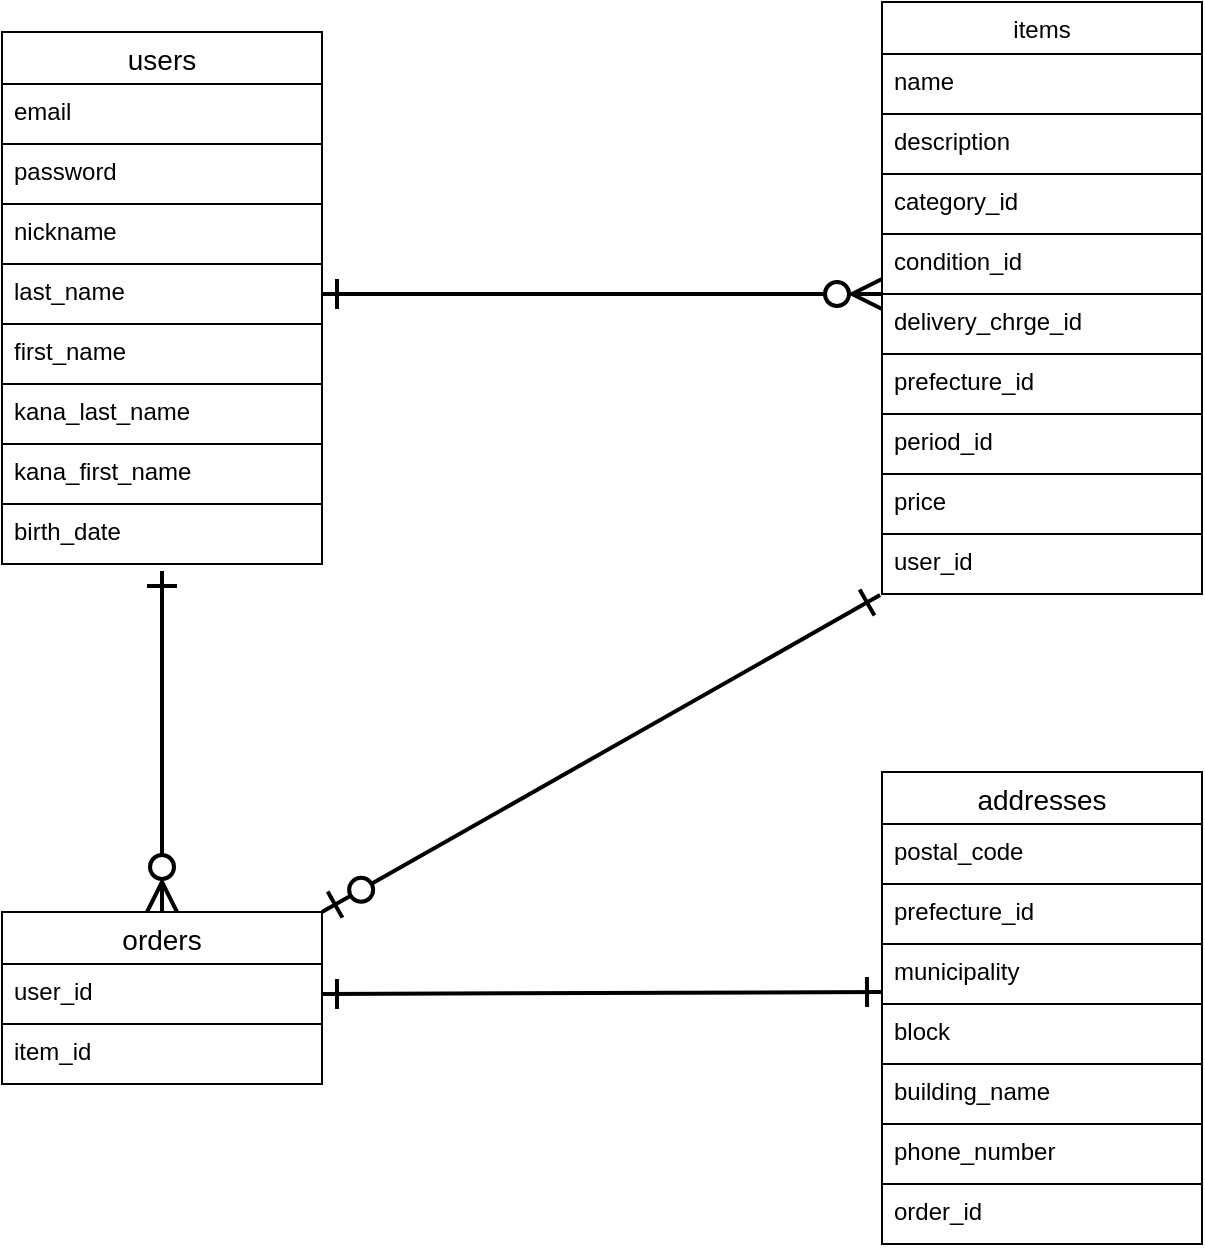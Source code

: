 <mxfile>
    <diagram id="D_dQbmhNEnSy1eJlCFBR" name="Page-1">
        <mxGraphModel dx="936" dy="753" grid="1" gridSize="10" guides="1" tooltips="1" connect="1" arrows="1" fold="1" page="1" pageScale="1" pageWidth="850" pageHeight="1100" math="0" shadow="0">
            <root>
                <mxCell id="0"/>
                <mxCell id="1" parent="0"/>
                <mxCell id="hDE80t9rTV_5z1Jdy6Jo-56" value="users" style="swimlane;fontStyle=0;childLayout=stackLayout;horizontal=1;startSize=26;horizontalStack=0;resizeParent=1;resizeParentMax=0;resizeLast=0;collapsible=1;marginBottom=0;align=center;fontSize=14;" vertex="1" parent="1">
                    <mxGeometry x="80" y="240" width="160" height="266" as="geometry"/>
                </mxCell>
                <mxCell id="hDE80t9rTV_5z1Jdy6Jo-58" value="email" style="text;strokeColor=default;fillColor=none;spacingLeft=4;spacingRight=4;overflow=hidden;rotatable=0;points=[[0,0.5],[1,0.5]];portConstraint=eastwest;fontSize=12;" vertex="1" parent="hDE80t9rTV_5z1Jdy6Jo-56">
                    <mxGeometry y="26" width="160" height="30" as="geometry"/>
                </mxCell>
                <mxCell id="hDE80t9rTV_5z1Jdy6Jo-59" value="password" style="text;strokeColor=default;fillColor=none;spacingLeft=4;spacingRight=4;overflow=hidden;rotatable=0;points=[[0,0.5],[1,0.5]];portConstraint=eastwest;fontSize=12;" vertex="1" parent="hDE80t9rTV_5z1Jdy6Jo-56">
                    <mxGeometry y="56" width="160" height="30" as="geometry"/>
                </mxCell>
                <mxCell id="hDE80t9rTV_5z1Jdy6Jo-57" value="nickname" style="text;strokeColor=default;fillColor=none;spacingLeft=4;spacingRight=4;overflow=hidden;rotatable=0;points=[[0,0.5],[1,0.5]];portConstraint=eastwest;fontSize=12;" vertex="1" parent="hDE80t9rTV_5z1Jdy6Jo-56">
                    <mxGeometry y="86" width="160" height="30" as="geometry"/>
                </mxCell>
                <mxCell id="hDE80t9rTV_5z1Jdy6Jo-67" value="last_name" style="text;strokeColor=default;fillColor=none;spacingLeft=4;spacingRight=4;overflow=hidden;rotatable=0;points=[[0,0.5],[1,0.5]];portConstraint=eastwest;fontSize=12;" vertex="1" parent="hDE80t9rTV_5z1Jdy6Jo-56">
                    <mxGeometry y="116" width="160" height="30" as="geometry"/>
                </mxCell>
                <mxCell id="hDE80t9rTV_5z1Jdy6Jo-68" value="first_name" style="text;strokeColor=default;fillColor=none;spacingLeft=4;spacingRight=4;overflow=hidden;rotatable=0;points=[[0,0.5],[1,0.5]];portConstraint=eastwest;fontSize=12;" vertex="1" parent="hDE80t9rTV_5z1Jdy6Jo-56">
                    <mxGeometry y="146" width="160" height="30" as="geometry"/>
                </mxCell>
                <mxCell id="hDE80t9rTV_5z1Jdy6Jo-69" value="kana_last_name" style="text;strokeColor=default;fillColor=none;spacingLeft=4;spacingRight=4;overflow=hidden;rotatable=0;points=[[0,0.5],[1,0.5]];portConstraint=eastwest;fontSize=12;" vertex="1" parent="hDE80t9rTV_5z1Jdy6Jo-56">
                    <mxGeometry y="176" width="160" height="30" as="geometry"/>
                </mxCell>
                <mxCell id="hDE80t9rTV_5z1Jdy6Jo-70" value="kana_first_name" style="text;strokeColor=default;fillColor=none;spacingLeft=4;spacingRight=4;overflow=hidden;rotatable=0;points=[[0,0.5],[1,0.5]];portConstraint=eastwest;fontSize=12;" vertex="1" parent="hDE80t9rTV_5z1Jdy6Jo-56">
                    <mxGeometry y="206" width="160" height="30" as="geometry"/>
                </mxCell>
                <mxCell id="hDE80t9rTV_5z1Jdy6Jo-71" value="birth_date" style="text;strokeColor=default;fillColor=none;spacingLeft=4;spacingRight=4;overflow=hidden;rotatable=0;points=[[0,0.5],[1,0.5]];portConstraint=eastwest;fontSize=12;" vertex="1" parent="hDE80t9rTV_5z1Jdy6Jo-56">
                    <mxGeometry y="236" width="160" height="30" as="geometry"/>
                </mxCell>
                <mxCell id="hDE80t9rTV_5z1Jdy6Jo-60" value="items" style="swimlane;fontStyle=0;childLayout=stackLayout;horizontal=1;startSize=26;horizontalStack=0;resizeParent=1;resizeParentMax=0;resizeLast=0;collapsible=1;marginBottom=0;align=center;fontSize=12;" vertex="1" parent="1">
                    <mxGeometry x="520" y="225" width="160" height="296" as="geometry"/>
                </mxCell>
                <mxCell id="hDE80t9rTV_5z1Jdy6Jo-62" value="name" style="text;strokeColor=default;fillColor=none;spacingLeft=4;spacingRight=4;overflow=hidden;rotatable=0;points=[[0,0.5],[1,0.5]];portConstraint=eastwest;fontSize=12;" vertex="1" parent="hDE80t9rTV_5z1Jdy6Jo-60">
                    <mxGeometry y="26" width="160" height="30" as="geometry"/>
                </mxCell>
                <mxCell id="hDE80t9rTV_5z1Jdy6Jo-63" value="description" style="text;strokeColor=default;fillColor=none;spacingLeft=4;spacingRight=4;overflow=hidden;rotatable=0;points=[[0,0.5],[1,0.5]];portConstraint=eastwest;fontSize=12;" vertex="1" parent="hDE80t9rTV_5z1Jdy6Jo-60">
                    <mxGeometry y="56" width="160" height="30" as="geometry"/>
                </mxCell>
                <mxCell id="hDE80t9rTV_5z1Jdy6Jo-72" value="category_id" style="text;strokeColor=default;fillColor=none;spacingLeft=4;spacingRight=4;overflow=hidden;rotatable=0;points=[[0,0.5],[1,0.5]];portConstraint=eastwest;fontSize=12;" vertex="1" parent="hDE80t9rTV_5z1Jdy6Jo-60">
                    <mxGeometry y="86" width="160" height="30" as="geometry"/>
                </mxCell>
                <mxCell id="hDE80t9rTV_5z1Jdy6Jo-73" value="condition_id" style="text;strokeColor=default;fillColor=none;spacingLeft=4;spacingRight=4;overflow=hidden;rotatable=0;points=[[0,0.5],[1,0.5]];portConstraint=eastwest;fontSize=12;" vertex="1" parent="hDE80t9rTV_5z1Jdy6Jo-60">
                    <mxGeometry y="116" width="160" height="30" as="geometry"/>
                </mxCell>
                <mxCell id="hDE80t9rTV_5z1Jdy6Jo-74" value="delivery_chrge_id" style="text;strokeColor=default;fillColor=none;spacingLeft=4;spacingRight=4;overflow=hidden;rotatable=0;points=[[0,0.5],[1,0.5]];portConstraint=eastwest;fontSize=12;" vertex="1" parent="hDE80t9rTV_5z1Jdy6Jo-60">
                    <mxGeometry y="146" width="160" height="30" as="geometry"/>
                </mxCell>
                <mxCell id="hDE80t9rTV_5z1Jdy6Jo-75" value="prefecture_id" style="text;strokeColor=default;fillColor=none;spacingLeft=4;spacingRight=4;overflow=hidden;rotatable=0;points=[[0,0.5],[1,0.5]];portConstraint=eastwest;fontSize=12;" vertex="1" parent="hDE80t9rTV_5z1Jdy6Jo-60">
                    <mxGeometry y="176" width="160" height="30" as="geometry"/>
                </mxCell>
                <mxCell id="hDE80t9rTV_5z1Jdy6Jo-76" value="period_id" style="text;strokeColor=default;fillColor=none;spacingLeft=4;spacingRight=4;overflow=hidden;rotatable=0;points=[[0,0.5],[1,0.5]];portConstraint=eastwest;fontSize=12;" vertex="1" parent="hDE80t9rTV_5z1Jdy6Jo-60">
                    <mxGeometry y="206" width="160" height="30" as="geometry"/>
                </mxCell>
                <mxCell id="hDE80t9rTV_5z1Jdy6Jo-77" value="price" style="text;strokeColor=default;fillColor=none;spacingLeft=4;spacingRight=4;overflow=hidden;rotatable=0;points=[[0,0.5],[1,0.5]];portConstraint=eastwest;fontSize=12;" vertex="1" parent="hDE80t9rTV_5z1Jdy6Jo-60">
                    <mxGeometry y="236" width="160" height="30" as="geometry"/>
                </mxCell>
                <mxCell id="hDE80t9rTV_5z1Jdy6Jo-78" value="user_id" style="text;strokeColor=default;fillColor=none;spacingLeft=4;spacingRight=4;overflow=hidden;rotatable=0;points=[[0,0.5],[1,0.5]];portConstraint=eastwest;fontSize=12;" vertex="1" parent="hDE80t9rTV_5z1Jdy6Jo-60">
                    <mxGeometry y="266" width="160" height="30" as="geometry"/>
                </mxCell>
                <mxCell id="hDE80t9rTV_5z1Jdy6Jo-84" style="edgeStyle=none;html=1;exitX=1;exitY=0.5;exitDx=0;exitDy=0;startArrow=ERone;startFill=0;rounded=1;endArrow=ERzeroToMany;endFill=0;sourcePerimeterSpacing=0;strokeWidth=2;jumpSize=6;startSize=12;endSize=12;" edge="1" parent="1" source="hDE80t9rTV_5z1Jdy6Jo-67">
                    <mxGeometry relative="1" as="geometry">
                        <mxPoint x="520" y="371" as="targetPoint"/>
                    </mxGeometry>
                </mxCell>
                <mxCell id="hDE80t9rTV_5z1Jdy6Jo-92" value="addresses" style="swimlane;fontStyle=0;childLayout=stackLayout;horizontal=1;startSize=26;horizontalStack=0;resizeParent=1;resizeParentMax=0;resizeLast=0;collapsible=1;marginBottom=0;align=center;fontSize=14;labelBackgroundColor=none;strokeColor=default;" vertex="1" parent="1">
                    <mxGeometry x="520" y="610" width="160" height="236" as="geometry"/>
                </mxCell>
                <mxCell id="hDE80t9rTV_5z1Jdy6Jo-93" value="postal_code" style="text;strokeColor=default;fillColor=none;spacingLeft=4;spacingRight=4;overflow=hidden;rotatable=0;points=[[0,0.5],[1,0.5]];portConstraint=eastwest;fontSize=12;labelBackgroundColor=none;" vertex="1" parent="hDE80t9rTV_5z1Jdy6Jo-92">
                    <mxGeometry y="26" width="160" height="30" as="geometry"/>
                </mxCell>
                <mxCell id="hDE80t9rTV_5z1Jdy6Jo-94" value="prefecture_id" style="text;strokeColor=default;fillColor=none;spacingLeft=4;spacingRight=4;overflow=hidden;rotatable=0;points=[[0,0.5],[1,0.5]];portConstraint=eastwest;fontSize=12;labelBackgroundColor=none;" vertex="1" parent="hDE80t9rTV_5z1Jdy6Jo-92">
                    <mxGeometry y="56" width="160" height="30" as="geometry"/>
                </mxCell>
                <mxCell id="hDE80t9rTV_5z1Jdy6Jo-95" value="municipality" style="text;strokeColor=default;fillColor=none;spacingLeft=4;spacingRight=4;overflow=hidden;rotatable=0;points=[[0,0.5],[1,0.5]];portConstraint=eastwest;fontSize=12;labelBackgroundColor=none;" vertex="1" parent="hDE80t9rTV_5z1Jdy6Jo-92">
                    <mxGeometry y="86" width="160" height="30" as="geometry"/>
                </mxCell>
                <mxCell id="hDE80t9rTV_5z1Jdy6Jo-112" value="block" style="text;strokeColor=default;fillColor=none;spacingLeft=4;spacingRight=4;overflow=hidden;rotatable=0;points=[[0,0.5],[1,0.5]];portConstraint=eastwest;fontSize=12;labelBackgroundColor=none;" vertex="1" parent="hDE80t9rTV_5z1Jdy6Jo-92">
                    <mxGeometry y="116" width="160" height="30" as="geometry"/>
                </mxCell>
                <mxCell id="hDE80t9rTV_5z1Jdy6Jo-114" value="building_name" style="text;strokeColor=default;fillColor=none;spacingLeft=4;spacingRight=4;overflow=hidden;rotatable=0;points=[[0,0.5],[1,0.5]];portConstraint=eastwest;fontSize=12;labelBackgroundColor=none;" vertex="1" parent="hDE80t9rTV_5z1Jdy6Jo-92">
                    <mxGeometry y="146" width="160" height="30" as="geometry"/>
                </mxCell>
                <mxCell id="hDE80t9rTV_5z1Jdy6Jo-113" value="phone_number" style="text;strokeColor=default;fillColor=none;spacingLeft=4;spacingRight=4;overflow=hidden;rotatable=0;points=[[0,0.5],[1,0.5]];portConstraint=eastwest;fontSize=12;labelBackgroundColor=none;" vertex="1" parent="hDE80t9rTV_5z1Jdy6Jo-92">
                    <mxGeometry y="176" width="160" height="30" as="geometry"/>
                </mxCell>
                <mxCell id="hDE80t9rTV_5z1Jdy6Jo-122" value="order_id" style="text;strokeColor=none;fillColor=none;spacingLeft=4;spacingRight=4;overflow=hidden;rotatable=0;points=[[0,0.5],[1,0.5]];portConstraint=eastwest;fontSize=12;labelBackgroundColor=none;" vertex="1" parent="hDE80t9rTV_5z1Jdy6Jo-92">
                    <mxGeometry y="206" width="160" height="30" as="geometry"/>
                </mxCell>
                <mxCell id="hDE80t9rTV_5z1Jdy6Jo-115" value="" style="endArrow=ERone;html=1;rounded=0;strokeWidth=2;fontSize=12;startSize=12;endSize=12;sourcePerimeterSpacing=0;jumpSize=6;startArrow=ERone;startFill=0;endFill=0;entryX=1;entryY=0.5;entryDx=0;entryDy=0;" edge="1" parent="1" target="hDE80t9rTV_5z1Jdy6Jo-118">
                    <mxGeometry relative="1" as="geometry">
                        <mxPoint x="520" y="720" as="sourcePoint"/>
                        <mxPoint x="520" y="520" as="targetPoint"/>
                    </mxGeometry>
                </mxCell>
                <mxCell id="hDE80t9rTV_5z1Jdy6Jo-116" value="" style="endArrow=ERone;html=1;rounded=0;strokeWidth=2;fontSize=12;startSize=12;endSize=12;sourcePerimeterSpacing=0;jumpSize=6;exitX=0.5;exitY=0;exitDx=0;exitDy=0;startArrow=ERzeroToMany;startFill=0;endFill=0;entryX=0.5;entryY=1.117;entryDx=0;entryDy=0;entryPerimeter=0;" edge="1" parent="1" source="hDE80t9rTV_5z1Jdy6Jo-117" target="hDE80t9rTV_5z1Jdy6Jo-71">
                    <mxGeometry relative="1" as="geometry">
                        <mxPoint x="240" y="640" as="sourcePoint"/>
                        <mxPoint x="160" y="560" as="targetPoint"/>
                        <Array as="points"/>
                    </mxGeometry>
                </mxCell>
                <mxCell id="hDE80t9rTV_5z1Jdy6Jo-117" value="orders" style="swimlane;fontStyle=0;childLayout=stackLayout;horizontal=1;startSize=26;horizontalStack=0;resizeParent=1;resizeParentMax=0;resizeLast=0;collapsible=1;marginBottom=0;align=center;fontSize=14;labelBackgroundColor=none;strokeColor=default;" vertex="1" parent="1">
                    <mxGeometry x="80" y="680" width="160" height="86" as="geometry"/>
                </mxCell>
                <mxCell id="hDE80t9rTV_5z1Jdy6Jo-118" value="user_id" style="text;strokeColor=default;fillColor=none;spacingLeft=4;spacingRight=4;overflow=hidden;rotatable=0;points=[[0,0.5],[1,0.5]];portConstraint=eastwest;fontSize=12;labelBackgroundColor=none;" vertex="1" parent="hDE80t9rTV_5z1Jdy6Jo-117">
                    <mxGeometry y="26" width="160" height="30" as="geometry"/>
                </mxCell>
                <mxCell id="hDE80t9rTV_5z1Jdy6Jo-119" value="item_id" style="text;strokeColor=default;fillColor=none;spacingLeft=4;spacingRight=4;overflow=hidden;rotatable=0;points=[[0,0.5],[1,0.5]];portConstraint=eastwest;fontSize=12;labelBackgroundColor=none;" vertex="1" parent="hDE80t9rTV_5z1Jdy6Jo-117">
                    <mxGeometry y="56" width="160" height="30" as="geometry"/>
                </mxCell>
                <mxCell id="hDE80t9rTV_5z1Jdy6Jo-121" value="" style="endArrow=ERzeroToOne;html=1;rounded=0;strokeWidth=2;fontSize=12;startSize=12;endSize=12;sourcePerimeterSpacing=0;jumpSize=6;startArrow=ERone;startFill=0;endFill=0;entryX=1;entryY=0;entryDx=0;entryDy=0;exitX=-0.006;exitY=1.017;exitDx=0;exitDy=0;exitPerimeter=0;" edge="1" parent="1" source="hDE80t9rTV_5z1Jdy6Jo-78" target="hDE80t9rTV_5z1Jdy6Jo-117">
                    <mxGeometry relative="1" as="geometry">
                        <mxPoint x="420" y="500" as="sourcePoint"/>
                        <mxPoint x="700" y="500" as="targetPoint"/>
                    </mxGeometry>
                </mxCell>
            </root>
        </mxGraphModel>
    </diagram>
</mxfile>